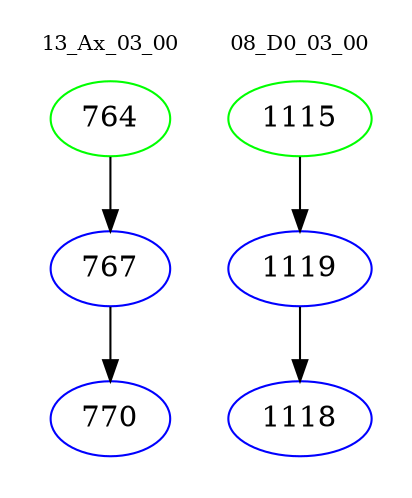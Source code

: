 digraph{
subgraph cluster_0 {
color = white
label = "13_Ax_03_00";
fontsize=10;
T0_764 [label="764", color="green"]
T0_764 -> T0_767 [color="black"]
T0_767 [label="767", color="blue"]
T0_767 -> T0_770 [color="black"]
T0_770 [label="770", color="blue"]
}
subgraph cluster_1 {
color = white
label = "08_D0_03_00";
fontsize=10;
T1_1115 [label="1115", color="green"]
T1_1115 -> T1_1119 [color="black"]
T1_1119 [label="1119", color="blue"]
T1_1119 -> T1_1118 [color="black"]
T1_1118 [label="1118", color="blue"]
}
}
